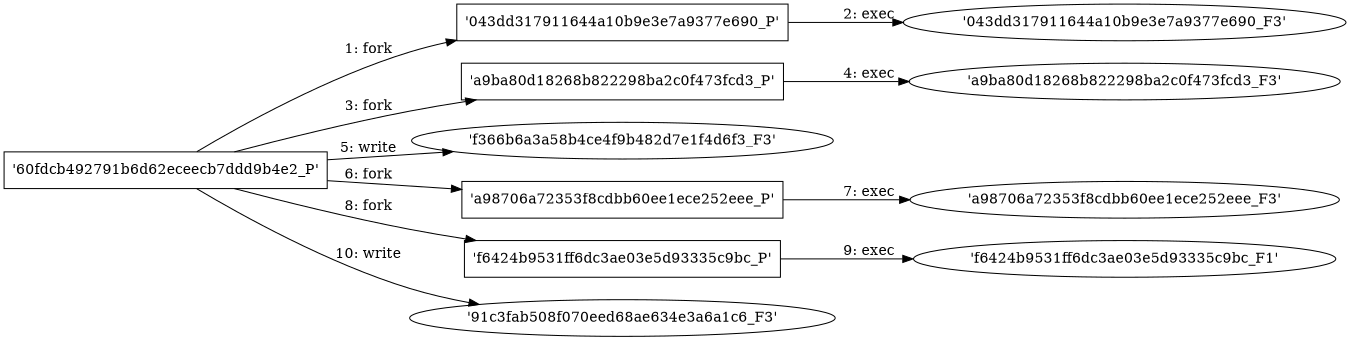 digraph "D:\Learning\Paper\apt\基于CTI的攻击预警\Dataset\攻击图\ASGfromALLCTI\Vulnerability Spotlight Multiple remote code execution vulnerabilities in Atlantis Word Processor.dot" {
rankdir="LR"
size="9"
fixedsize="false"
splines="true"
nodesep=0.3
ranksep=0
fontsize=10
overlap="scalexy"
engine= "neato"
	"'60fdcb492791b6d62eceecb7ddd9b4e2_P'" [node_type=Process shape=box]
	"'043dd317911644a10b9e3e7a9377e690_P'" [node_type=Process shape=box]
	"'60fdcb492791b6d62eceecb7ddd9b4e2_P'" -> "'043dd317911644a10b9e3e7a9377e690_P'" [label="1: fork"]
	"'043dd317911644a10b9e3e7a9377e690_P'" [node_type=Process shape=box]
	"'043dd317911644a10b9e3e7a9377e690_F3'" [node_type=File shape=ellipse]
	"'043dd317911644a10b9e3e7a9377e690_P'" -> "'043dd317911644a10b9e3e7a9377e690_F3'" [label="2: exec"]
	"'60fdcb492791b6d62eceecb7ddd9b4e2_P'" [node_type=Process shape=box]
	"'a9ba80d18268b822298ba2c0f473fcd3_P'" [node_type=Process shape=box]
	"'60fdcb492791b6d62eceecb7ddd9b4e2_P'" -> "'a9ba80d18268b822298ba2c0f473fcd3_P'" [label="3: fork"]
	"'a9ba80d18268b822298ba2c0f473fcd3_P'" [node_type=Process shape=box]
	"'a9ba80d18268b822298ba2c0f473fcd3_F3'" [node_type=File shape=ellipse]
	"'a9ba80d18268b822298ba2c0f473fcd3_P'" -> "'a9ba80d18268b822298ba2c0f473fcd3_F3'" [label="4: exec"]
	"'f366b6a3a58b4ce4f9b482d7e1f4d6f3_F3'" [node_type=file shape=ellipse]
	"'60fdcb492791b6d62eceecb7ddd9b4e2_P'" [node_type=Process shape=box]
	"'60fdcb492791b6d62eceecb7ddd9b4e2_P'" -> "'f366b6a3a58b4ce4f9b482d7e1f4d6f3_F3'" [label="5: write"]
	"'60fdcb492791b6d62eceecb7ddd9b4e2_P'" [node_type=Process shape=box]
	"'a98706a72353f8cdbb60ee1ece252eee_P'" [node_type=Process shape=box]
	"'60fdcb492791b6d62eceecb7ddd9b4e2_P'" -> "'a98706a72353f8cdbb60ee1ece252eee_P'" [label="6: fork"]
	"'a98706a72353f8cdbb60ee1ece252eee_P'" [node_type=Process shape=box]
	"'a98706a72353f8cdbb60ee1ece252eee_F3'" [node_type=File shape=ellipse]
	"'a98706a72353f8cdbb60ee1ece252eee_P'" -> "'a98706a72353f8cdbb60ee1ece252eee_F3'" [label="7: exec"]
	"'60fdcb492791b6d62eceecb7ddd9b4e2_P'" [node_type=Process shape=box]
	"'f6424b9531ff6dc3ae03e5d93335c9bc_P'" [node_type=Process shape=box]
	"'60fdcb492791b6d62eceecb7ddd9b4e2_P'" -> "'f6424b9531ff6dc3ae03e5d93335c9bc_P'" [label="8: fork"]
	"'f6424b9531ff6dc3ae03e5d93335c9bc_P'" [node_type=Process shape=box]
	"'f6424b9531ff6dc3ae03e5d93335c9bc_F1'" [node_type=File shape=ellipse]
	"'f6424b9531ff6dc3ae03e5d93335c9bc_P'" -> "'f6424b9531ff6dc3ae03e5d93335c9bc_F1'" [label="9: exec"]
	"'91c3fab508f070eed68ae634e3a6a1c6_F3'" [node_type=file shape=ellipse]
	"'60fdcb492791b6d62eceecb7ddd9b4e2_P'" [node_type=Process shape=box]
	"'60fdcb492791b6d62eceecb7ddd9b4e2_P'" -> "'91c3fab508f070eed68ae634e3a6a1c6_F3'" [label="10: write"]
}
